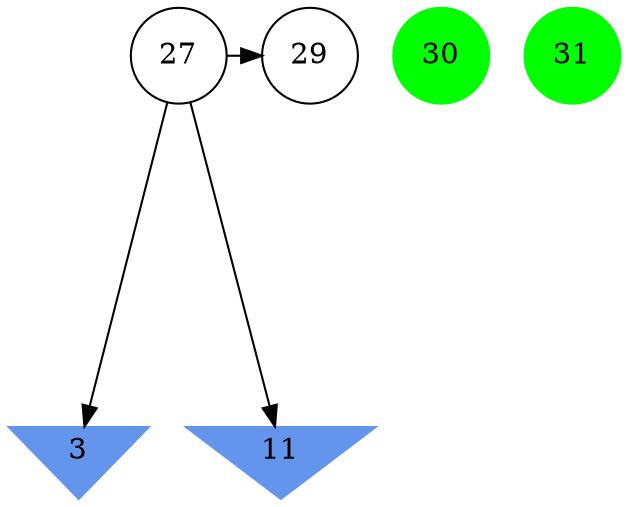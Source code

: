 digraph brain {
	ranksep=2.0;
	3 [shape=invtriangle,style=filled,color=cornflowerblue];
	11 [shape=invtriangle,style=filled,color=cornflowerblue];
	27 [shape=circle,color=black];
	29 [shape=circle,color=black];
	30 [shape=circle,style=filled,color=green];
	31 [shape=circle,style=filled,color=green];
	27	->	29;
	27	->	3;
	27	->	11;
	{ rank=same; 3; 11; }
	{ rank=same; 27; 29; }
	{ rank=same; 30; 31; }
}
